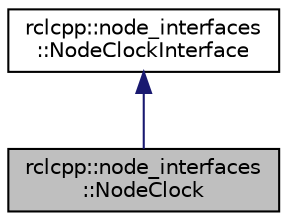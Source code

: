 digraph "rclcpp::node_interfaces::NodeClock"
{
  edge [fontname="Helvetica",fontsize="10",labelfontname="Helvetica",labelfontsize="10"];
  node [fontname="Helvetica",fontsize="10",shape=record];
  Node2 [label="rclcpp::node_interfaces\l::NodeClock",height=0.2,width=0.4,color="black", fillcolor="grey75", style="filled", fontcolor="black"];
  Node3 -> Node2 [dir="back",color="midnightblue",fontsize="10",style="solid",fontname="Helvetica"];
  Node3 [label="rclcpp::node_interfaces\l::NodeClockInterface",height=0.2,width=0.4,color="black", fillcolor="white", style="filled",URL="$classrclcpp_1_1node__interfaces_1_1NodeClockInterface.html",tooltip="Pure virtual interface class for the NodeClock part of the Node API. "];
}
